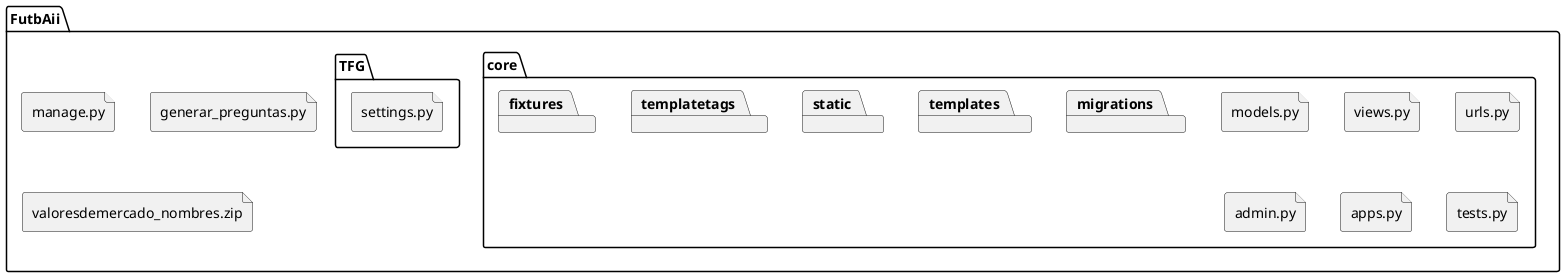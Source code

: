 @startuml DiagramaDeCarpetas

package "FutbAii" {
    package "core" {
        file "models.py"
        file "views.py"
        file "urls.py"
        file "admin.py"
        file "apps.py"
        file "tests.py"
        package "migrations"{
        }
        package "templates"{
            
        }
        package "static"{
            
        }
        package "templatetags"{
            
        }
        package "fixtures"{
            
        }
    }

    package "TFG" {
        file "settings.py"
        file "urls.py"
    }

    file "manage.py"
    file "generar_preguntas.py"
    file "valoresdemercado_nombres.zip"
}

@enduml